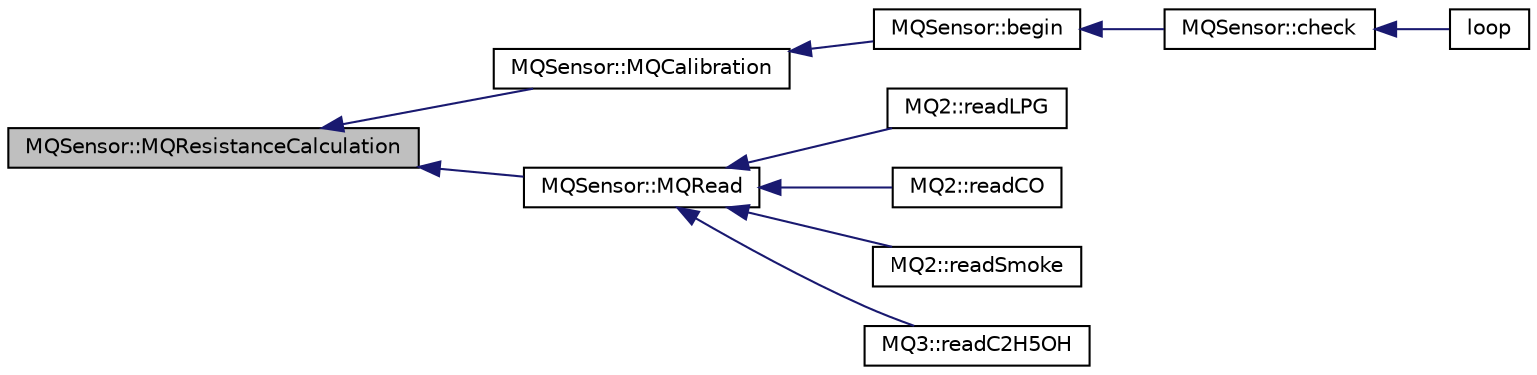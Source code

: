 digraph "MQSensor::MQResistanceCalculation"
{
  edge [fontname="Helvetica",fontsize="10",labelfontname="Helvetica",labelfontsize="10"];
  node [fontname="Helvetica",fontsize="10",shape=record];
  rankdir="LR";
  Node1 [label="MQSensor::MQResistanceCalculation",height=0.2,width=0.4,color="black", fillcolor="grey75", style="filled", fontcolor="black"];
  Node1 -> Node2 [dir="back",color="midnightblue",fontsize="10",style="solid",fontname="Helvetica"];
  Node2 [label="MQSensor::MQCalibration",height=0.2,width=0.4,color="black", fillcolor="white", style="filled",URL="$class_m_q_sensor.html#aae67f9f2749712bd2afa90a2a97a29fd"];
  Node2 -> Node3 [dir="back",color="midnightblue",fontsize="10",style="solid",fontname="Helvetica"];
  Node3 [label="MQSensor::begin",height=0.2,width=0.4,color="black", fillcolor="white", style="filled",URL="$class_m_q_sensor.html#ae6d1b0181e6769745caf5766ceef1522"];
  Node3 -> Node4 [dir="back",color="midnightblue",fontsize="10",style="solid",fontname="Helvetica"];
  Node4 [label="MQSensor::check",height=0.2,width=0.4,color="black", fillcolor="white", style="filled",URL="$class_m_q_sensor.html#acc2b495b544c2e801a4708c91df7a874"];
  Node4 -> Node5 [dir="back",color="midnightblue",fontsize="10",style="solid",fontname="Helvetica"];
  Node5 [label="loop",height=0.2,width=0.4,color="black", fillcolor="white", style="filled",URL="$main_8cpp.html#afe461d27b9c48d5921c00d521181f12f"];
  Node1 -> Node6 [dir="back",color="midnightblue",fontsize="10",style="solid",fontname="Helvetica"];
  Node6 [label="MQSensor::MQRead",height=0.2,width=0.4,color="black", fillcolor="white", style="filled",URL="$class_m_q_sensor.html#ac769cc3eade7067313d185848f63f2cf"];
  Node6 -> Node7 [dir="back",color="midnightblue",fontsize="10",style="solid",fontname="Helvetica"];
  Node7 [label="MQ2::readLPG",height=0.2,width=0.4,color="black", fillcolor="white", style="filled",URL="$class_m_q2.html#a2296a9afdb61a9fbbc847975bb8215b1"];
  Node6 -> Node8 [dir="back",color="midnightblue",fontsize="10",style="solid",fontname="Helvetica"];
  Node8 [label="MQ2::readCO",height=0.2,width=0.4,color="black", fillcolor="white", style="filled",URL="$class_m_q2.html#a0046d6b42779f6559fc3c5d4f992560e"];
  Node6 -> Node9 [dir="back",color="midnightblue",fontsize="10",style="solid",fontname="Helvetica"];
  Node9 [label="MQ2::readSmoke",height=0.2,width=0.4,color="black", fillcolor="white", style="filled",URL="$class_m_q2.html#aedd4834f6016a185af8b31f6b162fce2"];
  Node6 -> Node10 [dir="back",color="midnightblue",fontsize="10",style="solid",fontname="Helvetica"];
  Node10 [label="MQ3::readC2H5OH",height=0.2,width=0.4,color="black", fillcolor="white", style="filled",URL="$class_m_q3.html#ab186b1fdf6217d4a175c88c26422138a"];
}
